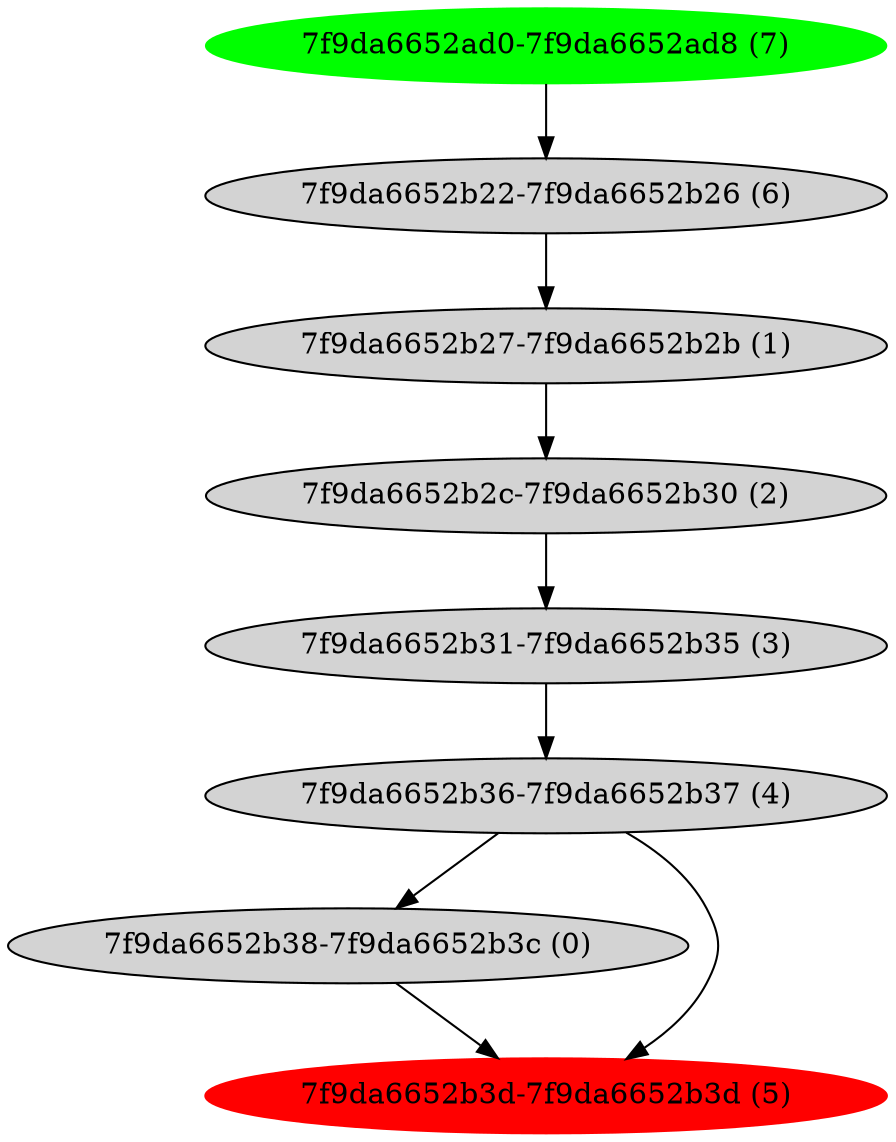 digraph G {
   bb_7f9da6652b38 [label="7f9da6652b38-7f9da6652b3c (0)" style=filled];
   bb_7f9da6652b27 [label="7f9da6652b27-7f9da6652b2b (1)" style=filled];
   bb_7f9da6652b2c [label="7f9da6652b2c-7f9da6652b30 (2)" style=filled];
   bb_7f9da6652b31 [label="7f9da6652b31-7f9da6652b35 (3)" style=filled];
   bb_7f9da6652b36 [label="7f9da6652b36-7f9da6652b37 (4)" style=filled];
   bb_7f9da6652b3d [label="7f9da6652b3d-7f9da6652b3d (5)", color="red" style=filled];
   bb_7f9da6652b22 [label="7f9da6652b22-7f9da6652b26 (6)" style=filled];
   bb_7f9da6652ad0 [label="7f9da6652ad0-7f9da6652ad8 (7)", color="green" style=filled];
   bb_7f9da6652ad0 -> bb_7f9da6652b22;
   bb_7f9da6652b22 -> bb_7f9da6652b27;
   bb_7f9da6652b27 -> bb_7f9da6652b2c;
   bb_7f9da6652b2c -> bb_7f9da6652b31;
   bb_7f9da6652b31 -> bb_7f9da6652b36;
   bb_7f9da6652b36 -> bb_7f9da6652b3d;
   bb_7f9da6652b36 -> bb_7f9da6652b38;
   bb_7f9da6652b38 -> bb_7f9da6652b3d;
}